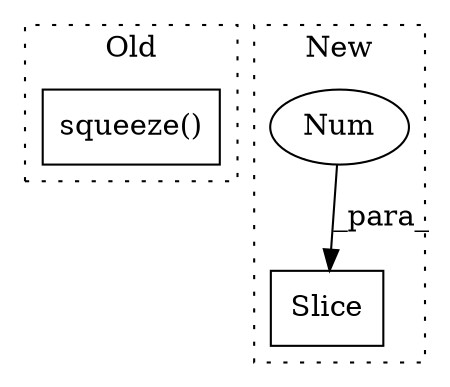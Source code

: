 digraph G {
subgraph cluster0 {
1 [label="squeeze()" a="75" s="2756,2767" l="10,1" shape="box"];
label = "Old";
style="dotted";
}
subgraph cluster1 {
2 [label="Slice" a="80" s="2394" l="1" shape="box"];
3 [label="Num" a="76" s="2395" l="1" shape="ellipse"];
label = "New";
style="dotted";
}
3 -> 2 [label="_para_"];
}